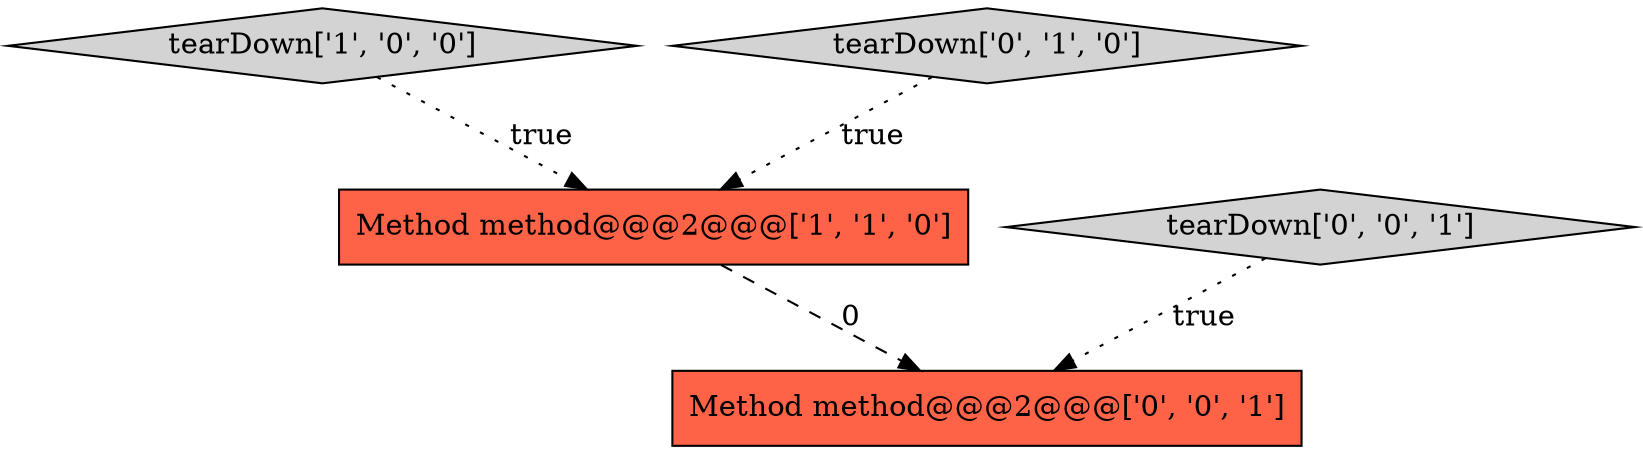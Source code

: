 digraph {
0 [style = filled, label = "tearDown['1', '0', '0']", fillcolor = lightgray, shape = diamond image = "AAA0AAABBB1BBB"];
2 [style = filled, label = "tearDown['0', '1', '0']", fillcolor = lightgray, shape = diamond image = "AAA0AAABBB2BBB"];
4 [style = filled, label = "tearDown['0', '0', '1']", fillcolor = lightgray, shape = diamond image = "AAA0AAABBB3BBB"];
3 [style = filled, label = "Method method@@@2@@@['0', '0', '1']", fillcolor = tomato, shape = box image = "AAA0AAABBB3BBB"];
1 [style = filled, label = "Method method@@@2@@@['1', '1', '0']", fillcolor = tomato, shape = box image = "AAA0AAABBB1BBB"];
2->1 [style = dotted, label="true"];
0->1 [style = dotted, label="true"];
4->3 [style = dotted, label="true"];
1->3 [style = dashed, label="0"];
}
